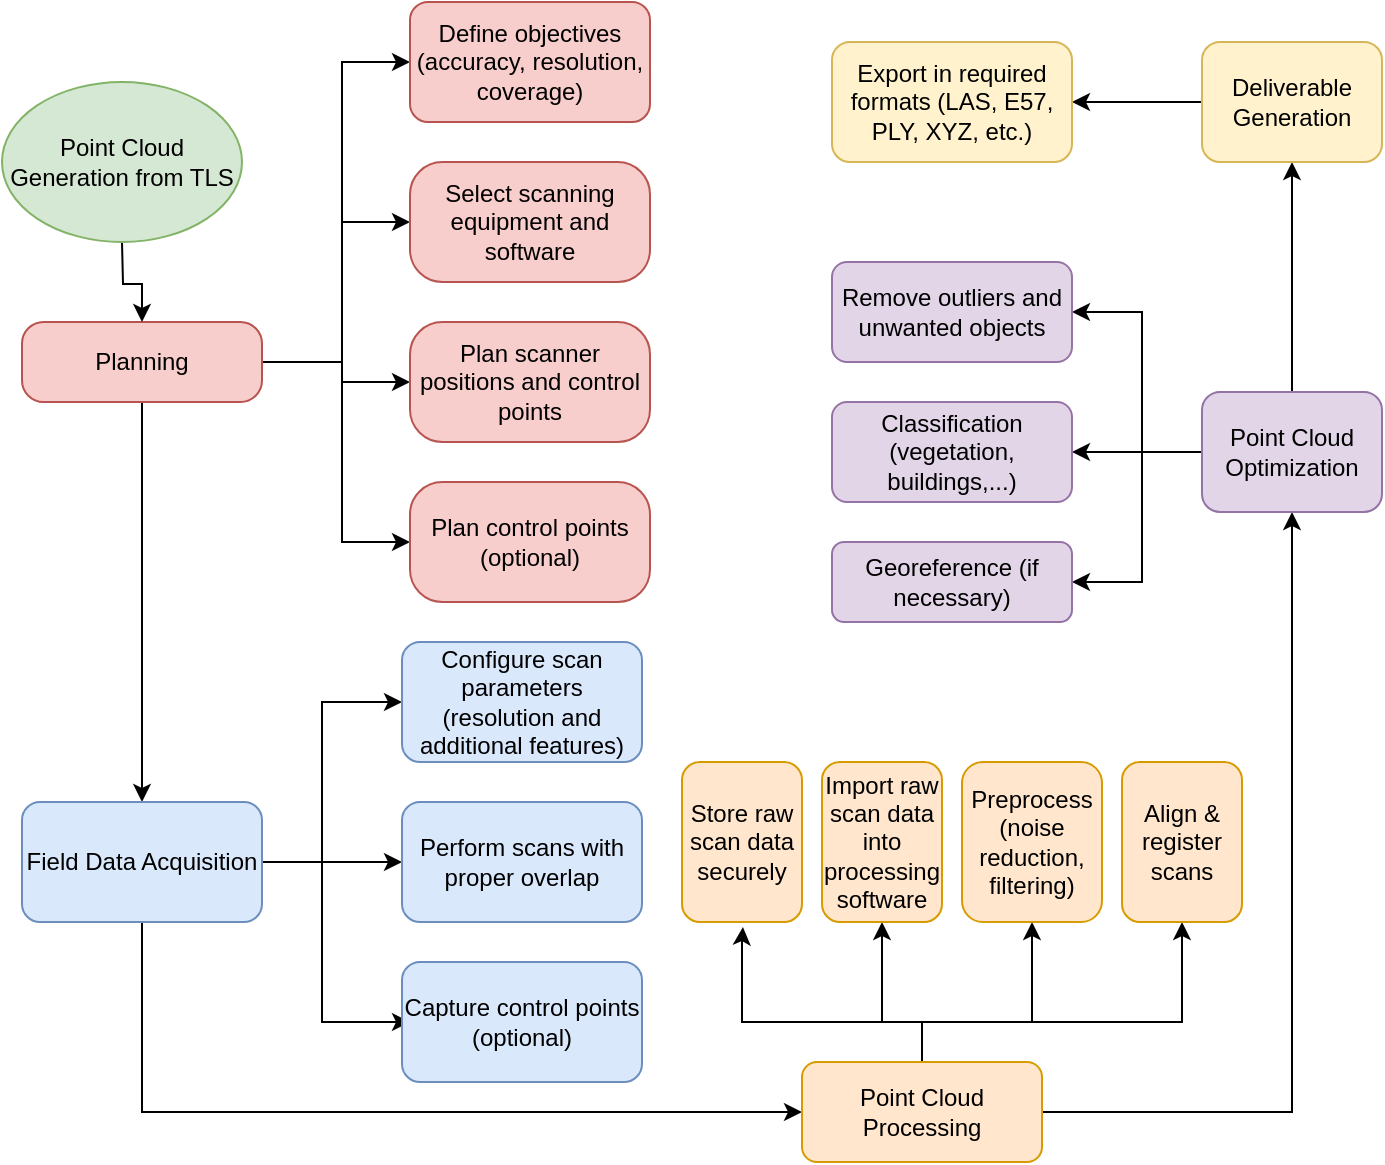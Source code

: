 <mxfile version="26.0.11">
  <diagram id="C5RBs43oDa-KdzZeNtuy" name="Page-1">
    <mxGraphModel dx="1400" dy="1865" grid="1" gridSize="10" guides="1" tooltips="1" connect="1" arrows="1" fold="1" page="1" pageScale="1" pageWidth="827" pageHeight="1169" math="0" shadow="0">
      <root>
        <mxCell id="WIyWlLk6GJQsqaUBKTNV-0" />
        <mxCell id="WIyWlLk6GJQsqaUBKTNV-1" parent="WIyWlLk6GJQsqaUBKTNV-0" />
        <mxCell id="uMm1ZipySUyF7MIDEUxG-9" value="" style="edgeStyle=orthogonalEdgeStyle;rounded=0;orthogonalLoop=1;jettySize=auto;html=1;" edge="1" parent="WIyWlLk6GJQsqaUBKTNV-1" source="WIyWlLk6GJQsqaUBKTNV-3" target="uMm1ZipySUyF7MIDEUxG-6">
          <mxGeometry relative="1" as="geometry">
            <Array as="points">
              <mxPoint x="320" y="100" />
              <mxPoint x="320" y="-50" />
            </Array>
          </mxGeometry>
        </mxCell>
        <mxCell id="uMm1ZipySUyF7MIDEUxG-12" value="" style="edgeStyle=orthogonalEdgeStyle;rounded=0;orthogonalLoop=1;jettySize=auto;html=1;" edge="1" parent="WIyWlLk6GJQsqaUBKTNV-1" source="WIyWlLk6GJQsqaUBKTNV-3" target="uMm1ZipySUyF7MIDEUxG-11">
          <mxGeometry relative="1" as="geometry">
            <Array as="points">
              <mxPoint x="320" y="100" />
              <mxPoint x="320" y="30" />
            </Array>
          </mxGeometry>
        </mxCell>
        <mxCell id="uMm1ZipySUyF7MIDEUxG-14" value="" style="edgeStyle=orthogonalEdgeStyle;rounded=0;orthogonalLoop=1;jettySize=auto;html=1;" edge="1" parent="WIyWlLk6GJQsqaUBKTNV-1" source="WIyWlLk6GJQsqaUBKTNV-3" target="uMm1ZipySUyF7MIDEUxG-13">
          <mxGeometry relative="1" as="geometry">
            <Array as="points">
              <mxPoint x="320" y="100" />
              <mxPoint x="320" y="110" />
            </Array>
          </mxGeometry>
        </mxCell>
        <mxCell id="uMm1ZipySUyF7MIDEUxG-16" value="" style="edgeStyle=orthogonalEdgeStyle;rounded=0;orthogonalLoop=1;jettySize=auto;html=1;" edge="1" parent="WIyWlLk6GJQsqaUBKTNV-1" source="WIyWlLk6GJQsqaUBKTNV-3" target="uMm1ZipySUyF7MIDEUxG-15">
          <mxGeometry relative="1" as="geometry">
            <Array as="points">
              <mxPoint x="320" y="100" />
              <mxPoint x="320" y="190" />
            </Array>
          </mxGeometry>
        </mxCell>
        <mxCell id="uMm1ZipySUyF7MIDEUxG-60" value="" style="edgeStyle=orthogonalEdgeStyle;rounded=0;orthogonalLoop=1;jettySize=auto;html=1;entryX=0.5;entryY=0;entryDx=0;entryDy=0;" edge="1" parent="WIyWlLk6GJQsqaUBKTNV-1" source="WIyWlLk6GJQsqaUBKTNV-3" target="uMm1ZipySUyF7MIDEUxG-17">
          <mxGeometry relative="1" as="geometry">
            <mxPoint x="220" y="190" as="targetPoint" />
          </mxGeometry>
        </mxCell>
        <mxCell id="WIyWlLk6GJQsqaUBKTNV-3" value="Planning" style="rounded=1;whiteSpace=wrap;html=1;fontSize=12;glass=0;strokeWidth=1;shadow=0;fillColor=#f8cecc;strokeColor=#b85450;arcSize=27;" parent="WIyWlLk6GJQsqaUBKTNV-1" vertex="1">
          <mxGeometry x="160" y="80" width="120" height="40" as="geometry" />
        </mxCell>
        <mxCell id="uMm1ZipySUyF7MIDEUxG-2" value="" style="edgeStyle=orthogonalEdgeStyle;rounded=0;orthogonalLoop=1;jettySize=auto;html=1;" edge="1" parent="WIyWlLk6GJQsqaUBKTNV-1" target="WIyWlLk6GJQsqaUBKTNV-3">
          <mxGeometry relative="1" as="geometry">
            <mxPoint x="210" y="40" as="sourcePoint" />
          </mxGeometry>
        </mxCell>
        <mxCell id="uMm1ZipySUyF7MIDEUxG-4" value="Point Cloud Generation from TLS" style="ellipse;whiteSpace=wrap;html=1;fillColor=#d5e8d4;strokeColor=#82b366;" vertex="1" parent="WIyWlLk6GJQsqaUBKTNV-1">
          <mxGeometry x="150" y="-40" width="120" height="80" as="geometry" />
        </mxCell>
        <mxCell id="uMm1ZipySUyF7MIDEUxG-6" value="Define objectives (accuracy, resolution, coverage)" style="whiteSpace=wrap;html=1;fillColor=#f8cecc;strokeColor=#b85450;rounded=1;glass=0;strokeWidth=1;shadow=0;" vertex="1" parent="WIyWlLk6GJQsqaUBKTNV-1">
          <mxGeometry x="354" y="-80" width="120" height="60" as="geometry" />
        </mxCell>
        <mxCell id="uMm1ZipySUyF7MIDEUxG-11" value="Select scanning equipment and software" style="whiteSpace=wrap;html=1;fillColor=#f8cecc;strokeColor=#b85450;rounded=1;glass=0;strokeWidth=1;shadow=0;arcSize=27;" vertex="1" parent="WIyWlLk6GJQsqaUBKTNV-1">
          <mxGeometry x="354" width="120" height="60" as="geometry" />
        </mxCell>
        <mxCell id="uMm1ZipySUyF7MIDEUxG-13" value="Plan scanner positions and control points" style="whiteSpace=wrap;html=1;fillColor=#f8cecc;strokeColor=#b85450;rounded=1;glass=0;strokeWidth=1;shadow=0;arcSize=27;" vertex="1" parent="WIyWlLk6GJQsqaUBKTNV-1">
          <mxGeometry x="354" y="80" width="120" height="60" as="geometry" />
        </mxCell>
        <mxCell id="uMm1ZipySUyF7MIDEUxG-15" value="Plan control points (optional)" style="whiteSpace=wrap;html=1;fillColor=#f8cecc;strokeColor=#b85450;rounded=1;glass=0;strokeWidth=1;shadow=0;arcSize=27;" vertex="1" parent="WIyWlLk6GJQsqaUBKTNV-1">
          <mxGeometry x="354" y="160" width="120" height="60" as="geometry" />
        </mxCell>
        <mxCell id="uMm1ZipySUyF7MIDEUxG-21" value="" style="edgeStyle=orthogonalEdgeStyle;rounded=0;orthogonalLoop=1;jettySize=auto;html=1;" edge="1" parent="WIyWlLk6GJQsqaUBKTNV-1" source="uMm1ZipySUyF7MIDEUxG-17" target="uMm1ZipySUyF7MIDEUxG-19">
          <mxGeometry relative="1" as="geometry">
            <Array as="points">
              <mxPoint x="310" y="350" />
              <mxPoint x="310" y="270" />
            </Array>
          </mxGeometry>
        </mxCell>
        <mxCell id="uMm1ZipySUyF7MIDEUxG-23" value="" style="edgeStyle=orthogonalEdgeStyle;rounded=0;orthogonalLoop=1;jettySize=auto;html=1;" edge="1" parent="WIyWlLk6GJQsqaUBKTNV-1" source="uMm1ZipySUyF7MIDEUxG-17" target="uMm1ZipySUyF7MIDEUxG-22">
          <mxGeometry relative="1" as="geometry">
            <Array as="points">
              <mxPoint x="290" y="350" />
              <mxPoint x="290" y="350" />
            </Array>
          </mxGeometry>
        </mxCell>
        <mxCell id="uMm1ZipySUyF7MIDEUxG-25" value="" style="edgeStyle=orthogonalEdgeStyle;rounded=0;orthogonalLoop=1;jettySize=auto;html=1;exitX=1;exitY=0.5;exitDx=0;exitDy=0;" edge="1" parent="WIyWlLk6GJQsqaUBKTNV-1" source="uMm1ZipySUyF7MIDEUxG-17">
          <mxGeometry relative="1" as="geometry">
            <mxPoint x="284" y="310" as="sourcePoint" />
            <mxPoint x="354" y="430" as="targetPoint" />
            <Array as="points">
              <mxPoint x="310" y="350" />
              <mxPoint x="310" y="430" />
            </Array>
          </mxGeometry>
        </mxCell>
        <mxCell id="uMm1ZipySUyF7MIDEUxG-62" value="" style="edgeStyle=orthogonalEdgeStyle;rounded=0;orthogonalLoop=1;jettySize=auto;html=1;entryX=0;entryY=0.5;entryDx=0;entryDy=0;" edge="1" parent="WIyWlLk6GJQsqaUBKTNV-1" source="uMm1ZipySUyF7MIDEUxG-17" target="uMm1ZipySUyF7MIDEUxG-44">
          <mxGeometry relative="1" as="geometry">
            <mxPoint x="220" y="460" as="targetPoint" />
            <Array as="points">
              <mxPoint x="220" y="475" />
            </Array>
          </mxGeometry>
        </mxCell>
        <mxCell id="uMm1ZipySUyF7MIDEUxG-17" value="Field Data Acquisition" style="rounded=1;whiteSpace=wrap;html=1;fillColor=#dae8fc;strokeColor=#6c8ebf;" vertex="1" parent="WIyWlLk6GJQsqaUBKTNV-1">
          <mxGeometry x="160" y="320" width="120" height="60" as="geometry" />
        </mxCell>
        <mxCell id="uMm1ZipySUyF7MIDEUxG-19" value="Configure scan parameters (resolution and additional features)" style="whiteSpace=wrap;html=1;rounded=1;fillColor=#dae8fc;strokeColor=#6c8ebf;" vertex="1" parent="WIyWlLk6GJQsqaUBKTNV-1">
          <mxGeometry x="350" y="240" width="120" height="60" as="geometry" />
        </mxCell>
        <mxCell id="uMm1ZipySUyF7MIDEUxG-22" value="Perform scans with proper overlap" style="whiteSpace=wrap;html=1;rounded=1;fillColor=#dae8fc;strokeColor=#6c8ebf;" vertex="1" parent="WIyWlLk6GJQsqaUBKTNV-1">
          <mxGeometry x="350" y="320" width="120" height="60" as="geometry" />
        </mxCell>
        <mxCell id="uMm1ZipySUyF7MIDEUxG-24" value="Capture control points (optional)" style="whiteSpace=wrap;html=1;rounded=1;fillColor=#dae8fc;strokeColor=#6c8ebf;" vertex="1" parent="WIyWlLk6GJQsqaUBKTNV-1">
          <mxGeometry x="350" y="400" width="120" height="60" as="geometry" />
        </mxCell>
        <mxCell id="uMm1ZipySUyF7MIDEUxG-32" value="" style="edgeStyle=orthogonalEdgeStyle;rounded=0;orthogonalLoop=1;jettySize=auto;html=1;entryX=0.508;entryY=1.032;entryDx=0;entryDy=0;entryPerimeter=0;" edge="1" parent="WIyWlLk6GJQsqaUBKTNV-1" target="uMm1ZipySUyF7MIDEUxG-35">
          <mxGeometry relative="1" as="geometry">
            <mxPoint x="610" y="450" as="sourcePoint" />
            <mxPoint x="520" y="380" as="targetPoint" />
            <Array as="points">
              <mxPoint x="610" y="430" />
              <mxPoint x="520" y="430" />
              <mxPoint x="520" y="390" />
              <mxPoint x="521" y="390" />
            </Array>
          </mxGeometry>
        </mxCell>
        <mxCell id="uMm1ZipySUyF7MIDEUxG-34" value="" style="edgeStyle=orthogonalEdgeStyle;rounded=0;orthogonalLoop=1;jettySize=auto;html=1;entryX=0.5;entryY=1;entryDx=0;entryDy=0;" edge="1" parent="WIyWlLk6GJQsqaUBKTNV-1" target="uMm1ZipySUyF7MIDEUxG-43">
          <mxGeometry relative="1" as="geometry">
            <mxPoint x="610" y="450" as="sourcePoint" />
            <mxPoint x="670" y="380" as="targetPoint" />
            <Array as="points">
              <mxPoint x="610" y="430" />
              <mxPoint x="665" y="430" />
            </Array>
          </mxGeometry>
        </mxCell>
        <mxCell id="uMm1ZipySUyF7MIDEUxG-40" value="" style="edgeStyle=orthogonalEdgeStyle;rounded=0;orthogonalLoop=1;jettySize=auto;html=1;" edge="1" parent="WIyWlLk6GJQsqaUBKTNV-1" target="uMm1ZipySUyF7MIDEUxG-36">
          <mxGeometry relative="1" as="geometry">
            <mxPoint x="610" y="450" as="sourcePoint" />
            <Array as="points">
              <mxPoint x="610" y="430" />
              <mxPoint x="740" y="430" />
            </Array>
          </mxGeometry>
        </mxCell>
        <mxCell id="uMm1ZipySUyF7MIDEUxG-42" value="" style="edgeStyle=orthogonalEdgeStyle;rounded=0;orthogonalLoop=1;jettySize=auto;html=1;" edge="1" parent="WIyWlLk6GJQsqaUBKTNV-1" target="uMm1ZipySUyF7MIDEUxG-41">
          <mxGeometry relative="1" as="geometry">
            <mxPoint x="610" y="450" as="sourcePoint" />
            <Array as="points">
              <mxPoint x="610" y="430" />
              <mxPoint x="590" y="430" />
            </Array>
          </mxGeometry>
        </mxCell>
        <mxCell id="uMm1ZipySUyF7MIDEUxG-35" value="Store raw scan data securely" style="rounded=1;whiteSpace=wrap;html=1;fillColor=#ffe6cc;strokeColor=#d79b00;" vertex="1" parent="WIyWlLk6GJQsqaUBKTNV-1">
          <mxGeometry x="490" y="300" width="60" height="80" as="geometry" />
        </mxCell>
        <mxCell id="uMm1ZipySUyF7MIDEUxG-36" value="Align &amp;amp; register scans" style="rounded=1;whiteSpace=wrap;html=1;fillColor=#ffe6cc;strokeColor=#d79b00;" vertex="1" parent="WIyWlLk6GJQsqaUBKTNV-1">
          <mxGeometry x="710" y="300" width="60" height="80" as="geometry" />
        </mxCell>
        <mxCell id="uMm1ZipySUyF7MIDEUxG-41" value="Import raw scan data into processing software" style="rounded=1;whiteSpace=wrap;html=1;fillColor=#ffe6cc;strokeColor=#d79b00;" vertex="1" parent="WIyWlLk6GJQsqaUBKTNV-1">
          <mxGeometry x="560" y="300" width="60" height="80" as="geometry" />
        </mxCell>
        <mxCell id="uMm1ZipySUyF7MIDEUxG-43" value="&lt;div&gt;Preprocess (noise reduction, filtering)&lt;/div&gt;" style="rounded=1;whiteSpace=wrap;html=1;fillColor=#ffe6cc;strokeColor=#d79b00;" vertex="1" parent="WIyWlLk6GJQsqaUBKTNV-1">
          <mxGeometry x="630" y="300" width="70" height="80" as="geometry" />
        </mxCell>
        <mxCell id="uMm1ZipySUyF7MIDEUxG-47" value="" style="edgeStyle=orthogonalEdgeStyle;rounded=0;orthogonalLoop=1;jettySize=auto;html=1;entryX=0.5;entryY=1;entryDx=0;entryDy=0;" edge="1" parent="WIyWlLk6GJQsqaUBKTNV-1" target="uMm1ZipySUyF7MIDEUxG-45">
          <mxGeometry relative="1" as="geometry">
            <mxPoint x="660" y="475" as="sourcePoint" />
            <mxPoint x="795" y="290" as="targetPoint" />
            <Array as="points">
              <mxPoint x="795" y="475" />
            </Array>
          </mxGeometry>
        </mxCell>
        <mxCell id="uMm1ZipySUyF7MIDEUxG-44" value="Point Cloud Processing" style="rounded=1;whiteSpace=wrap;html=1;fillColor=#ffe6cc;strokeColor=#d79b00;" vertex="1" parent="WIyWlLk6GJQsqaUBKTNV-1">
          <mxGeometry x="550" y="450" width="120" height="50" as="geometry" />
        </mxCell>
        <mxCell id="uMm1ZipySUyF7MIDEUxG-49" value="" style="edgeStyle=orthogonalEdgeStyle;rounded=0;orthogonalLoop=1;jettySize=auto;html=1;" edge="1" parent="WIyWlLk6GJQsqaUBKTNV-1" source="uMm1ZipySUyF7MIDEUxG-45" target="uMm1ZipySUyF7MIDEUxG-48">
          <mxGeometry relative="1" as="geometry">
            <Array as="points">
              <mxPoint x="720" y="145" />
              <mxPoint x="720" y="210" />
            </Array>
          </mxGeometry>
        </mxCell>
        <mxCell id="uMm1ZipySUyF7MIDEUxG-53" value="" style="edgeStyle=orthogonalEdgeStyle;rounded=0;orthogonalLoop=1;jettySize=auto;html=1;" edge="1" parent="WIyWlLk6GJQsqaUBKTNV-1" source="uMm1ZipySUyF7MIDEUxG-45" target="uMm1ZipySUyF7MIDEUxG-50">
          <mxGeometry relative="1" as="geometry">
            <Array as="points">
              <mxPoint x="740" y="145" />
              <mxPoint x="740" y="145" />
            </Array>
          </mxGeometry>
        </mxCell>
        <mxCell id="uMm1ZipySUyF7MIDEUxG-54" value="" style="edgeStyle=orthogonalEdgeStyle;rounded=0;orthogonalLoop=1;jettySize=auto;html=1;" edge="1" parent="WIyWlLk6GJQsqaUBKTNV-1" source="uMm1ZipySUyF7MIDEUxG-45" target="uMm1ZipySUyF7MIDEUxG-52">
          <mxGeometry relative="1" as="geometry">
            <Array as="points">
              <mxPoint x="720" y="145" />
              <mxPoint x="720" y="75" />
            </Array>
          </mxGeometry>
        </mxCell>
        <mxCell id="uMm1ZipySUyF7MIDEUxG-56" value="" style="edgeStyle=orthogonalEdgeStyle;rounded=0;orthogonalLoop=1;jettySize=auto;html=1;" edge="1" parent="WIyWlLk6GJQsqaUBKTNV-1" source="uMm1ZipySUyF7MIDEUxG-45" target="uMm1ZipySUyF7MIDEUxG-55">
          <mxGeometry relative="1" as="geometry" />
        </mxCell>
        <mxCell id="uMm1ZipySUyF7MIDEUxG-45" value="Point Cloud Optimization" style="rounded=1;whiteSpace=wrap;html=1;fillColor=#e1d5e7;strokeColor=#9673a6;" vertex="1" parent="WIyWlLk6GJQsqaUBKTNV-1">
          <mxGeometry x="750" y="115" width="90" height="60" as="geometry" />
        </mxCell>
        <mxCell id="uMm1ZipySUyF7MIDEUxG-48" value="Georeference (if necessary)" style="whiteSpace=wrap;html=1;rounded=1;fillColor=#e1d5e7;strokeColor=#9673a6;" vertex="1" parent="WIyWlLk6GJQsqaUBKTNV-1">
          <mxGeometry x="565" y="190" width="120" height="40" as="geometry" />
        </mxCell>
        <mxCell id="uMm1ZipySUyF7MIDEUxG-50" value="Classification (vegetation, buildings,...)" style="whiteSpace=wrap;html=1;rounded=1;fillColor=#e1d5e7;strokeColor=#9673a6;" vertex="1" parent="WIyWlLk6GJQsqaUBKTNV-1">
          <mxGeometry x="565" y="120" width="120" height="50" as="geometry" />
        </mxCell>
        <mxCell id="uMm1ZipySUyF7MIDEUxG-52" value="Remove outliers and unwanted objects" style="whiteSpace=wrap;html=1;rounded=1;fillColor=#e1d5e7;strokeColor=#9673a6;" vertex="1" parent="WIyWlLk6GJQsqaUBKTNV-1">
          <mxGeometry x="565" y="50" width="120" height="50" as="geometry" />
        </mxCell>
        <mxCell id="uMm1ZipySUyF7MIDEUxG-58" value="" style="edgeStyle=orthogonalEdgeStyle;rounded=0;orthogonalLoop=1;jettySize=auto;html=1;" edge="1" parent="WIyWlLk6GJQsqaUBKTNV-1" source="uMm1ZipySUyF7MIDEUxG-55" target="uMm1ZipySUyF7MIDEUxG-57">
          <mxGeometry relative="1" as="geometry" />
        </mxCell>
        <mxCell id="uMm1ZipySUyF7MIDEUxG-55" value="Deliverable Generation" style="rounded=1;whiteSpace=wrap;html=1;fillColor=#fff2cc;strokeColor=#d6b656;" vertex="1" parent="WIyWlLk6GJQsqaUBKTNV-1">
          <mxGeometry x="750" y="-60" width="90" height="60" as="geometry" />
        </mxCell>
        <mxCell id="uMm1ZipySUyF7MIDEUxG-57" value="&lt;div&gt;Export in required formats (LAS, E57, PLY, XYZ, etc.)&lt;/div&gt;" style="whiteSpace=wrap;html=1;fillColor=#fff2cc;strokeColor=#d6b656;rounded=1;" vertex="1" parent="WIyWlLk6GJQsqaUBKTNV-1">
          <mxGeometry x="565" y="-60" width="120" height="60" as="geometry" />
        </mxCell>
      </root>
    </mxGraphModel>
  </diagram>
</mxfile>
